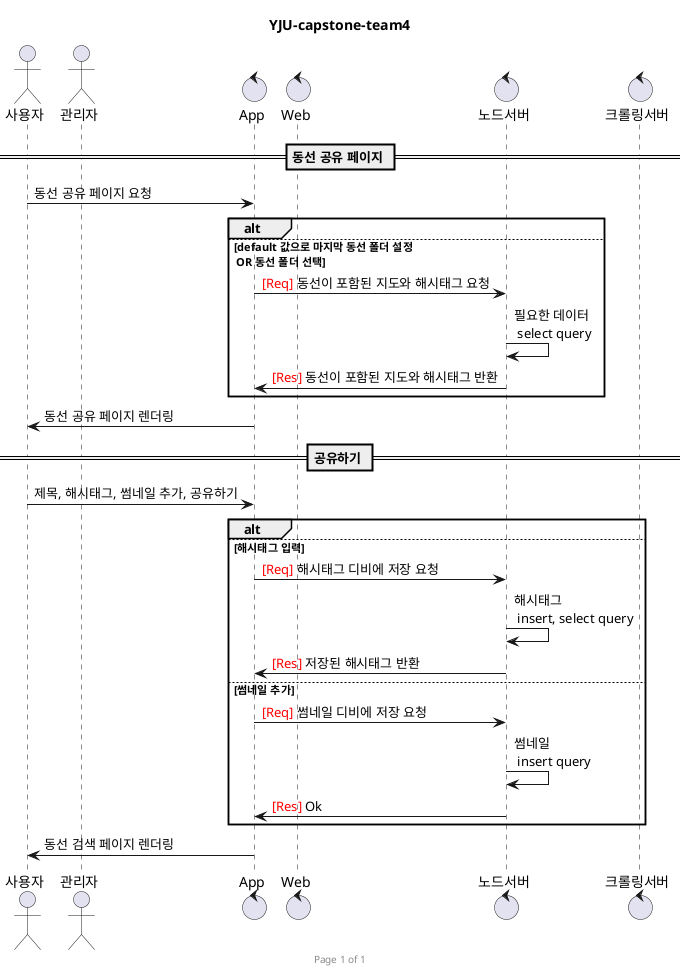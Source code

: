 @startuml

title YJU-capstone-team4
footer Page %page% of %lastpage%

actor 사용자 as User
actor 관리자 as Admin

control App
control Web
control 노드서버 as Node
control 크롤링서버 as Lamda

== 동선 공유 페이지 ==
User -> App : 동선 공유 페이지 요청
    alt 
    else default 값으로 마지막 동선 폴더 설정 \n OR 동선 폴더 선택
        App -> Node : <font color=red>[Req]</font> 동선이 포함된 지도와 해시태그 요청
            Node -> Node : 필요한 데이터 \n select query
        Node -> App : <font color=red>[Res]</font> 동선이 포함된 지도와 해시태그 반환
    end
App -> User : 동선 공유 페이지 렌더링

== 공유하기 ==
User -> App : 제목, 해시태그, 썸네일 추가, 공유하기
    alt 
    else 해시태그 입력
        App -> Node : <font color=red>[Req]</font> 해시태그 디비에 저장 요청
            Node -> Node : 해시태그 \n insert, select query
        Node -> App : <font color=red>[Res]</font> 저장된 해시태그 반환
    else 썸네일 추가
        App -> Node : <font color=red>[Req]</font> 썸네일 디비에 저장 요청
            Node -> Node : 썸네일 \n insert query
        Node -> App : <font color=red>[Res]</font> Ok
    end
App -> User : 동선 검색 페이지 렌더링
@enduml